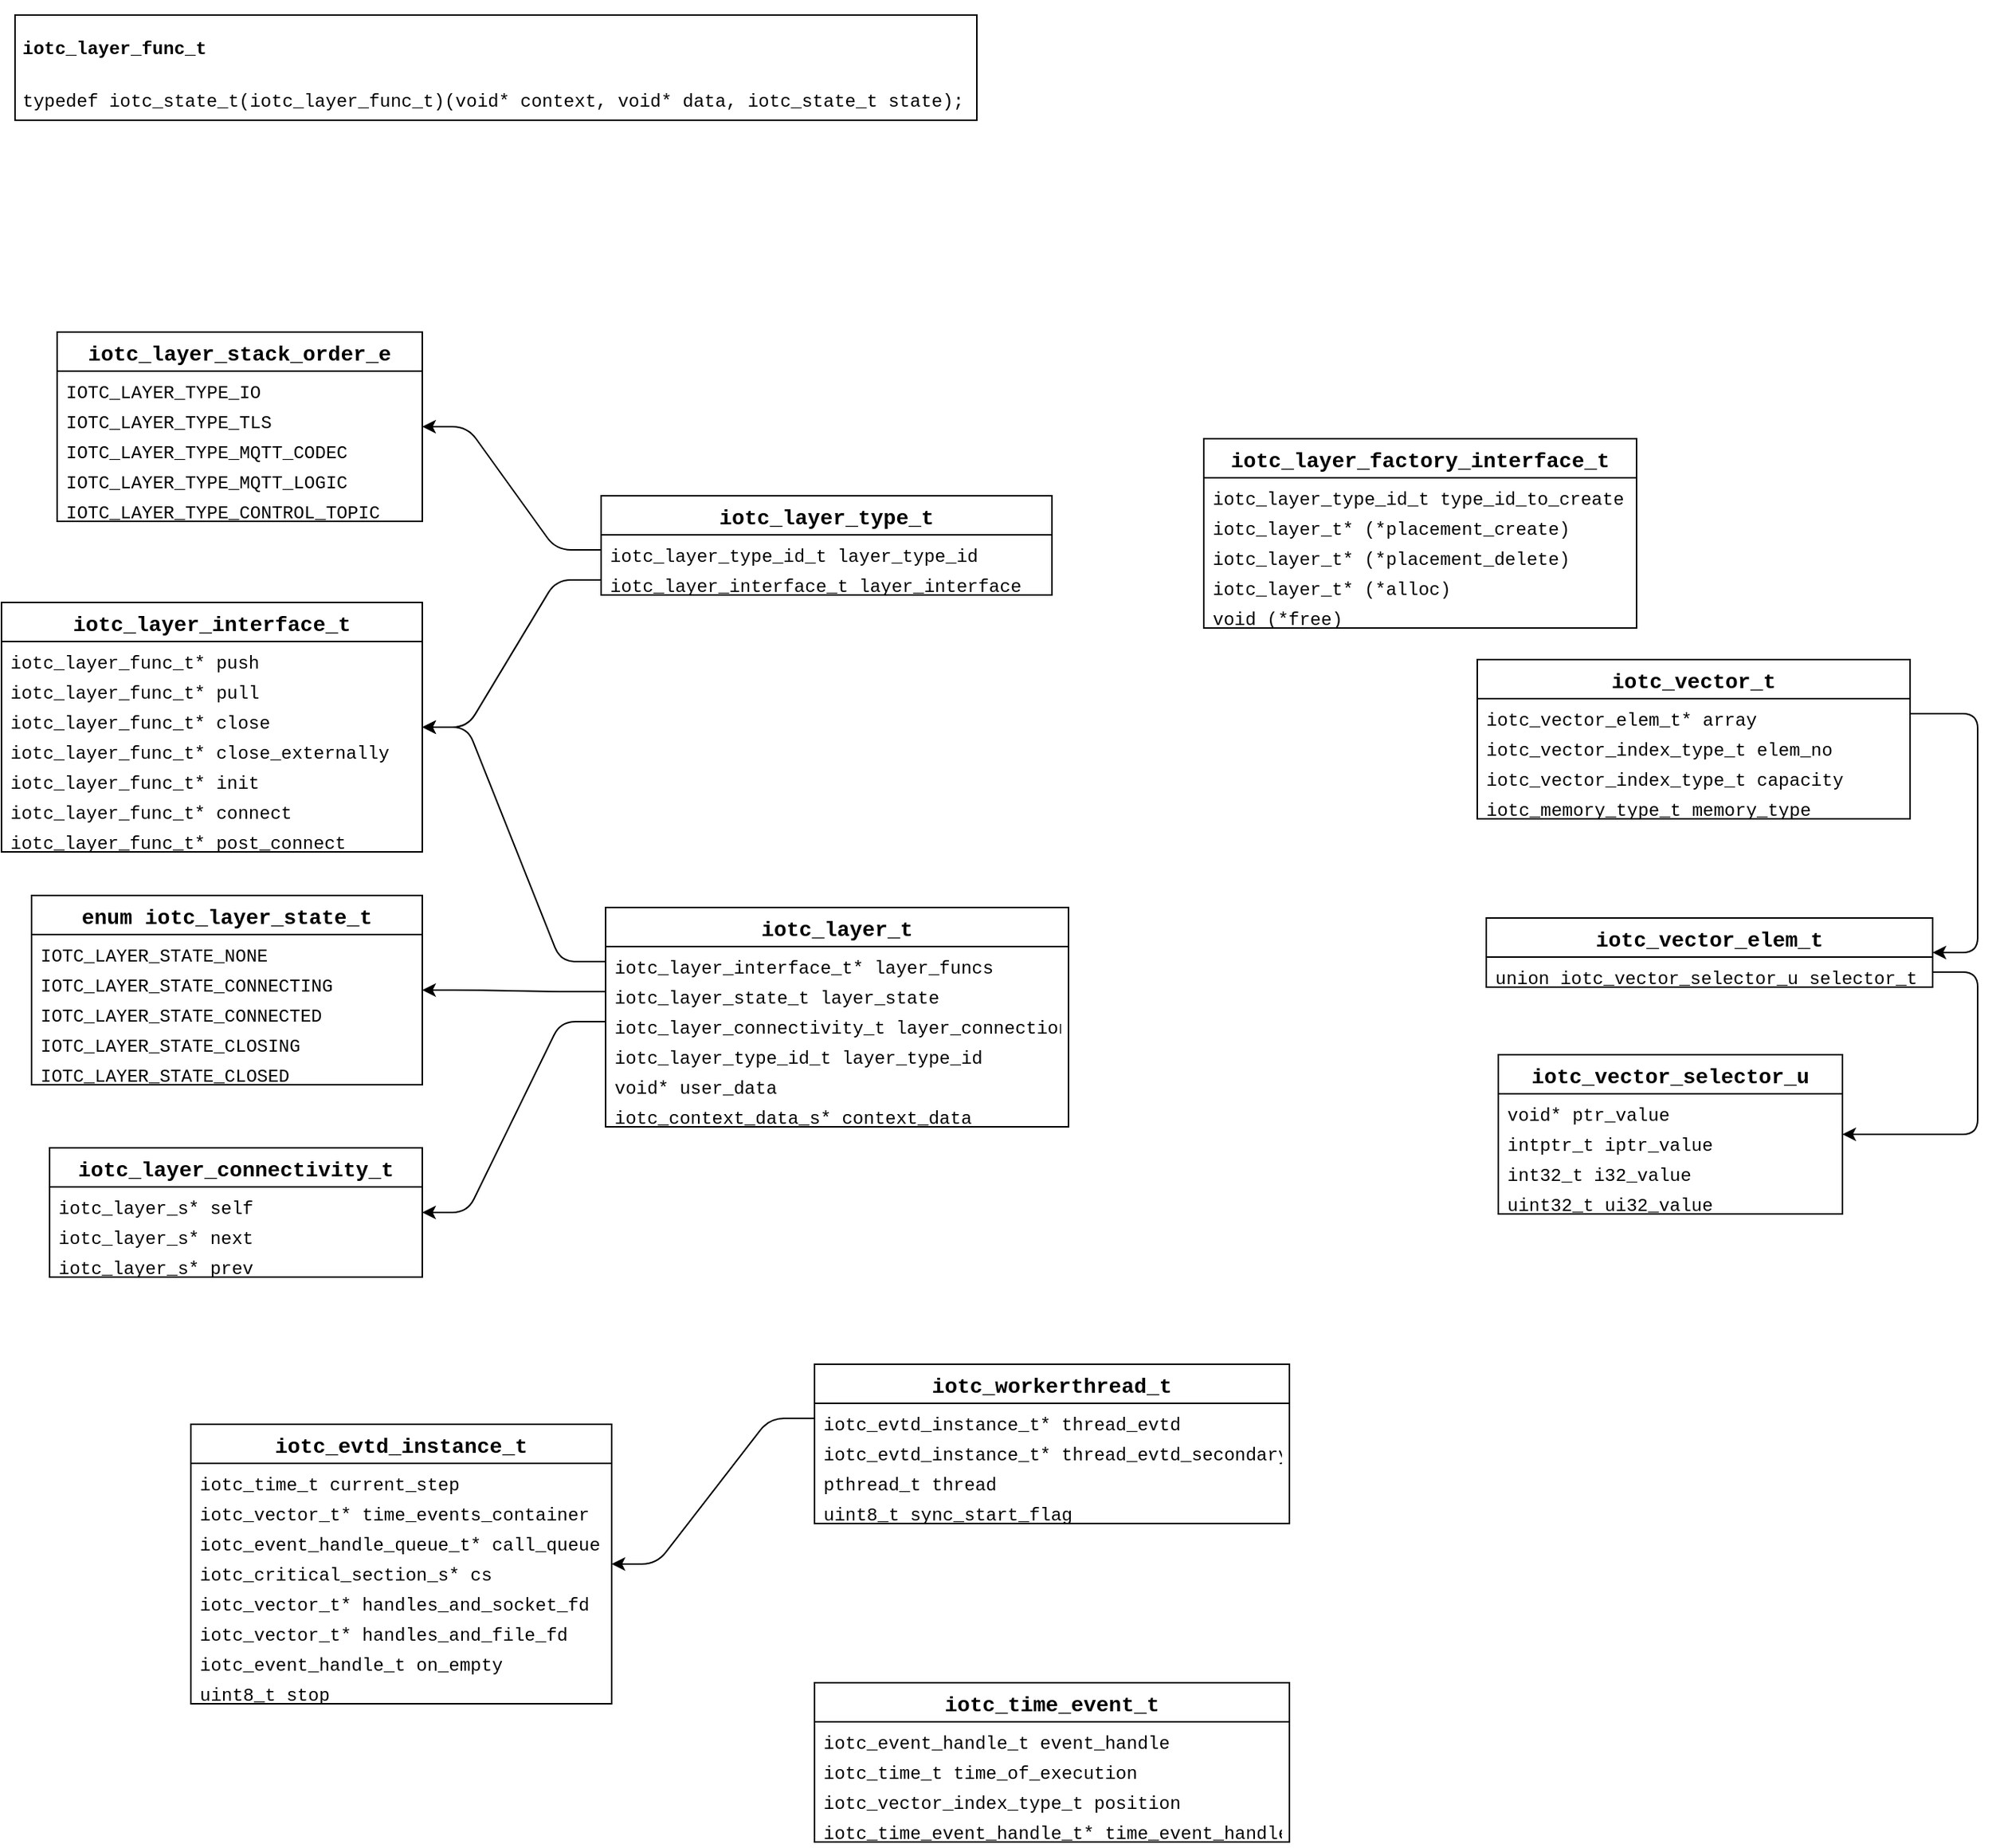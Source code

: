 <mxfile version="13.6.5" type="github">
  <diagram name="Page-1" id="c4acf3e9-155e-7222-9cf6-157b1a14988f">
    <mxGraphModel dx="2523" dy="2019" grid="0" gridSize="10" guides="1" tooltips="1" connect="1" arrows="1" fold="1" page="1" pageScale="1" pageWidth="850" pageHeight="1100" background="#ffffff" math="0" shadow="0">
      <root>
        <mxCell id="0" />
        <mxCell id="1" parent="0" />
        <mxCell id="N3X8aQaMnxB1786Qqk0I-110" value="&lt;h1&gt;&lt;span style=&quot;font-size: 12px&quot;&gt;iotc_layer_func_t&lt;/span&gt;&lt;br&gt;&lt;/h1&gt;&lt;p&gt;typedef iotc_state_t(iotc_layer_func_t)(void* context, void* data, iotc_state_t state);&lt;br&gt;&lt;/p&gt;" style="text;html=1;fillColor=none;spacing=5;spacingTop=-20;whiteSpace=wrap;overflow=hidden;rounded=0;strokeColor=#000000;fontFamily=Courier New;" vertex="1" parent="1">
          <mxGeometry x="-265" y="-152" width="640" height="70" as="geometry" />
        </mxCell>
        <mxCell id="N3X8aQaMnxB1786Qqk0I-125" style="edgeStyle=entityRelationEdgeStyle;rounded=1;orthogonalLoop=1;jettySize=auto;html=1;fontFamily=Courier New;" edge="1" parent="1" source="N3X8aQaMnxB1786Qqk0I-121" target="N3X8aQaMnxB1786Qqk0I-61">
          <mxGeometry relative="1" as="geometry" />
        </mxCell>
        <mxCell id="N3X8aQaMnxB1786Qqk0I-144" style="edgeStyle=entityRelationEdgeStyle;orthogonalLoop=1;jettySize=auto;html=1;fontFamily=Courier New;" edge="1" parent="1" source="N3X8aQaMnxB1786Qqk0I-136" target="N3X8aQaMnxB1786Qqk0I-61">
          <mxGeometry relative="1" as="geometry">
            <mxPoint x="70" y="619" as="targetPoint" />
          </mxGeometry>
        </mxCell>
        <mxCell id="N3X8aQaMnxB1786Qqk0I-145" style="edgeStyle=entityRelationEdgeStyle;orthogonalLoop=1;jettySize=auto;html=1;fontFamily=Courier New;" edge="1" parent="1" source="N3X8aQaMnxB1786Qqk0I-137" target="N3X8aQaMnxB1786Qqk0I-127">
          <mxGeometry relative="1" as="geometry" />
        </mxCell>
        <mxCell id="N3X8aQaMnxB1786Qqk0I-127" value="iotc_layer_connectivity_t" style="swimlane;fontStyle=1;childLayout=stackLayout;horizontal=1;startSize=26;horizontalStack=0;resizeParent=1;resizeParentMax=0;resizeLast=0;collapsible=1;marginBottom=0;align=center;fontSize=14;fontFamily=Courier New;" vertex="1" parent="1">
          <mxGeometry x="-242" y="602" width="248" height="86" as="geometry" />
        </mxCell>
        <mxCell id="N3X8aQaMnxB1786Qqk0I-128" value="iotc_layer_s* self" style="text;fillColor=none;spacingLeft=4;spacingRight=4;overflow=hidden;rotatable=0;points=[[0,0.5],[1,0.5]];portConstraint=eastwest;fontSize=12;fontFamily=Courier New;dashed=1;" vertex="1" parent="N3X8aQaMnxB1786Qqk0I-127">
          <mxGeometry y="26" width="248" height="20" as="geometry" />
        </mxCell>
        <mxCell id="N3X8aQaMnxB1786Qqk0I-129" value="iotc_layer_s* next" style="text;fillColor=none;spacingLeft=4;spacingRight=4;overflow=hidden;rotatable=0;points=[[0,0.5],[1,0.5]];portConstraint=eastwest;fontSize=12;fontFamily=Courier New;dashed=1;" vertex="1" parent="N3X8aQaMnxB1786Qqk0I-127">
          <mxGeometry y="46" width="248" height="20" as="geometry" />
        </mxCell>
        <mxCell id="N3X8aQaMnxB1786Qqk0I-130" value="iotc_layer_s* prev" style="text;strokeColor=none;fillColor=none;spacingLeft=4;spacingRight=4;overflow=hidden;rotatable=0;points=[[0,0.5],[1,0.5]];portConstraint=eastwest;fontSize=12;fontFamily=Courier New;" vertex="1" parent="N3X8aQaMnxB1786Qqk0I-127">
          <mxGeometry y="66" width="248" height="20" as="geometry" />
        </mxCell>
        <mxCell id="N3X8aQaMnxB1786Qqk0I-146" style="edgeStyle=entityRelationEdgeStyle;orthogonalLoop=1;jettySize=auto;html=1;fontFamily=Courier New;" edge="1" parent="1" source="N3X8aQaMnxB1786Qqk0I-141" target="N3X8aQaMnxB1786Qqk0I-111">
          <mxGeometry relative="1" as="geometry" />
        </mxCell>
        <mxCell id="N3X8aQaMnxB1786Qqk0I-135" value="iotc_layer_t" style="swimlane;fontStyle=1;childLayout=stackLayout;horizontal=1;startSize=26;horizontalStack=0;resizeParent=1;resizeParentMax=0;resizeLast=0;collapsible=1;marginBottom=0;align=center;fontSize=14;fontFamily=Courier New;" vertex="1" parent="1">
          <mxGeometry x="128" y="442" width="308" height="146" as="geometry" />
        </mxCell>
        <mxCell id="N3X8aQaMnxB1786Qqk0I-136" value="iotc_layer_interface_t* layer_funcs" style="text;fillColor=none;spacingLeft=4;spacingRight=4;overflow=hidden;rotatable=0;points=[[0,0.5],[1,0.5]];portConstraint=eastwest;fontSize=12;fontFamily=Courier New;dashed=1;" vertex="1" parent="N3X8aQaMnxB1786Qqk0I-135">
          <mxGeometry y="26" width="308" height="20" as="geometry" />
        </mxCell>
        <mxCell id="N3X8aQaMnxB1786Qqk0I-141" value="iotc_layer_state_t layer_state" style="text;strokeColor=none;fillColor=none;spacingLeft=4;spacingRight=4;overflow=hidden;rotatable=0;points=[[0,0.5],[1,0.5]];portConstraint=eastwest;fontSize=12;fontFamily=Courier New;" vertex="1" parent="N3X8aQaMnxB1786Qqk0I-135">
          <mxGeometry y="46" width="308" height="20" as="geometry" />
        </mxCell>
        <mxCell id="N3X8aQaMnxB1786Qqk0I-137" value="iotc_layer_connectivity_t layer_connection" style="text;fillColor=none;spacingLeft=4;spacingRight=4;overflow=hidden;rotatable=0;points=[[0,0.5],[1,0.5]];portConstraint=eastwest;fontSize=12;fontFamily=Courier New;dashed=1;" vertex="1" parent="N3X8aQaMnxB1786Qqk0I-135">
          <mxGeometry y="66" width="308" height="20" as="geometry" />
        </mxCell>
        <mxCell id="N3X8aQaMnxB1786Qqk0I-138" value="iotc_layer_type_id_t layer_type_id" style="text;strokeColor=none;fillColor=none;spacingLeft=4;spacingRight=4;overflow=hidden;rotatable=0;points=[[0,0.5],[1,0.5]];portConstraint=eastwest;fontSize=12;fontFamily=Courier New;" vertex="1" parent="N3X8aQaMnxB1786Qqk0I-135">
          <mxGeometry y="86" width="308" height="20" as="geometry" />
        </mxCell>
        <mxCell id="N3X8aQaMnxB1786Qqk0I-139" value="void* user_data" style="text;strokeColor=none;fillColor=none;spacingLeft=4;spacingRight=4;overflow=hidden;rotatable=0;points=[[0,0.5],[1,0.5]];portConstraint=eastwest;fontSize=12;fontFamily=Courier New;" vertex="1" parent="N3X8aQaMnxB1786Qqk0I-135">
          <mxGeometry y="106" width="308" height="20" as="geometry" />
        </mxCell>
        <mxCell id="N3X8aQaMnxB1786Qqk0I-140" value="iotc_context_data_s* context_data" style="text;strokeColor=none;fillColor=none;spacingLeft=4;spacingRight=4;overflow=hidden;rotatable=0;points=[[0,0.5],[1,0.5]];portConstraint=eastwest;fontSize=12;fontFamily=Courier New;" vertex="1" parent="N3X8aQaMnxB1786Qqk0I-135">
          <mxGeometry y="126" width="308" height="20" as="geometry" />
        </mxCell>
        <mxCell id="N3X8aQaMnxB1786Qqk0I-162" style="edgeStyle=entityRelationEdgeStyle;orthogonalLoop=1;jettySize=auto;html=1;fontFamily=Courier New;" edge="1" parent="1" source="N3X8aQaMnxB1786Qqk0I-120" target="N3X8aQaMnxB1786Qqk0I-155">
          <mxGeometry relative="1" as="geometry" />
        </mxCell>
        <mxCell id="N3X8aQaMnxB1786Qqk0I-61" value="iotc_layer_interface_t" style="swimlane;fontStyle=1;childLayout=stackLayout;horizontal=1;startSize=26;horizontalStack=0;resizeParent=1;resizeParentMax=0;resizeLast=0;collapsible=1;marginBottom=0;align=center;fontSize=14;fontFamily=Courier New;" vertex="1" parent="1">
          <mxGeometry x="-274" y="239" width="280" height="166" as="geometry" />
        </mxCell>
        <mxCell id="N3X8aQaMnxB1786Qqk0I-62" value="iotc_layer_func_t* push" style="text;fillColor=none;spacingLeft=4;spacingRight=4;overflow=hidden;rotatable=0;points=[[0,0.5],[1,0.5]];portConstraint=eastwest;fontSize=12;fontFamily=Courier New;dashed=1;" vertex="1" parent="N3X8aQaMnxB1786Qqk0I-61">
          <mxGeometry y="26" width="280" height="20" as="geometry" />
        </mxCell>
        <mxCell id="N3X8aQaMnxB1786Qqk0I-63" value="iotc_layer_func_t* pull" style="text;fillColor=none;spacingLeft=4;spacingRight=4;overflow=hidden;rotatable=0;points=[[0,0.5],[1,0.5]];portConstraint=eastwest;fontSize=12;fontFamily=Courier New;dashed=1;" vertex="1" parent="N3X8aQaMnxB1786Qqk0I-61">
          <mxGeometry y="46" width="280" height="20" as="geometry" />
        </mxCell>
        <mxCell id="N3X8aQaMnxB1786Qqk0I-64" value="iotc_layer_func_t* close" style="text;strokeColor=none;fillColor=none;spacingLeft=4;spacingRight=4;overflow=hidden;rotatable=0;points=[[0,0.5],[1,0.5]];portConstraint=eastwest;fontSize=12;fontFamily=Courier New;" vertex="1" parent="N3X8aQaMnxB1786Qqk0I-61">
          <mxGeometry y="66" width="280" height="20" as="geometry" />
        </mxCell>
        <mxCell id="N3X8aQaMnxB1786Qqk0I-80" value="iotc_layer_func_t* close_externally" style="text;strokeColor=none;fillColor=none;spacingLeft=4;spacingRight=4;overflow=hidden;rotatable=0;points=[[0,0.5],[1,0.5]];portConstraint=eastwest;fontSize=12;fontFamily=Courier New;" vertex="1" parent="N3X8aQaMnxB1786Qqk0I-61">
          <mxGeometry y="86" width="280" height="20" as="geometry" />
        </mxCell>
        <mxCell id="N3X8aQaMnxB1786Qqk0I-81" value="iotc_layer_func_t* init" style="text;strokeColor=none;fillColor=none;spacingLeft=4;spacingRight=4;overflow=hidden;rotatable=0;points=[[0,0.5],[1,0.5]];portConstraint=eastwest;fontSize=12;fontFamily=Courier New;" vertex="1" parent="N3X8aQaMnxB1786Qqk0I-61">
          <mxGeometry y="106" width="280" height="20" as="geometry" />
        </mxCell>
        <mxCell id="N3X8aQaMnxB1786Qqk0I-82" value="iotc_layer_func_t* connect" style="text;strokeColor=none;fillColor=none;spacingLeft=4;spacingRight=4;overflow=hidden;rotatable=0;points=[[0,0.5],[1,0.5]];portConstraint=eastwest;fontSize=12;fontFamily=Courier New;" vertex="1" parent="N3X8aQaMnxB1786Qqk0I-61">
          <mxGeometry y="126" width="280" height="20" as="geometry" />
        </mxCell>
        <mxCell id="N3X8aQaMnxB1786Qqk0I-83" value="iotc_layer_func_t* post_connect" style="text;strokeColor=none;fillColor=none;spacingLeft=4;spacingRight=4;overflow=hidden;rotatable=0;points=[[0,0.5],[1,0.5]];portConstraint=eastwest;fontSize=12;fontFamily=Courier New;" vertex="1" parent="N3X8aQaMnxB1786Qqk0I-61">
          <mxGeometry y="146" width="280" height="20" as="geometry" />
        </mxCell>
        <mxCell id="N3X8aQaMnxB1786Qqk0I-111" value="enum iotc_layer_state_t" style="swimlane;fontStyle=1;childLayout=stackLayout;horizontal=1;startSize=26;horizontalStack=0;resizeParent=1;resizeParentMax=0;resizeLast=0;collapsible=1;marginBottom=0;align=center;fontSize=14;fontFamily=Courier New;" vertex="1" parent="1">
          <mxGeometry x="-254" y="434" width="260" height="126" as="geometry" />
        </mxCell>
        <mxCell id="N3X8aQaMnxB1786Qqk0I-112" value="IOTC_LAYER_STATE_NONE" style="text;strokeColor=none;fillColor=none;spacingLeft=4;spacingRight=4;overflow=hidden;rotatable=0;points=[[0,0.5],[1,0.5]];portConstraint=eastwest;fontSize=12;fontFamily=Courier New;" vertex="1" parent="N3X8aQaMnxB1786Qqk0I-111">
          <mxGeometry y="26" width="260" height="20" as="geometry" />
        </mxCell>
        <mxCell id="N3X8aQaMnxB1786Qqk0I-113" value="IOTC_LAYER_STATE_CONNECTING" style="text;strokeColor=none;fillColor=none;spacingLeft=4;spacingRight=4;overflow=hidden;rotatable=0;points=[[0,0.5],[1,0.5]];portConstraint=eastwest;fontSize=12;fontFamily=Courier New;" vertex="1" parent="N3X8aQaMnxB1786Qqk0I-111">
          <mxGeometry y="46" width="260" height="20" as="geometry" />
        </mxCell>
        <mxCell id="N3X8aQaMnxB1786Qqk0I-114" value="IOTC_LAYER_STATE_CONNECTED" style="text;strokeColor=none;fillColor=none;spacingLeft=4;spacingRight=4;overflow=hidden;rotatable=0;points=[[0,0.5],[1,0.5]];portConstraint=eastwest;fontSize=12;fontFamily=Courier New;" vertex="1" parent="N3X8aQaMnxB1786Qqk0I-111">
          <mxGeometry y="66" width="260" height="20" as="geometry" />
        </mxCell>
        <mxCell id="N3X8aQaMnxB1786Qqk0I-115" value="IOTC_LAYER_STATE_CLOSING" style="text;strokeColor=none;fillColor=none;spacingLeft=4;spacingRight=4;overflow=hidden;rotatable=0;points=[[0,0.5],[1,0.5]];portConstraint=eastwest;fontSize=12;fontFamily=Courier New;" vertex="1" parent="N3X8aQaMnxB1786Qqk0I-111">
          <mxGeometry y="86" width="260" height="20" as="geometry" />
        </mxCell>
        <mxCell id="N3X8aQaMnxB1786Qqk0I-116" value="IOTC_LAYER_STATE_CLOSED" style="text;strokeColor=none;fillColor=none;spacingLeft=4;spacingRight=4;overflow=hidden;rotatable=0;points=[[0,0.5],[1,0.5]];portConstraint=eastwest;fontSize=12;fontFamily=Courier New;" vertex="1" parent="N3X8aQaMnxB1786Qqk0I-111">
          <mxGeometry y="106" width="260" height="20" as="geometry" />
        </mxCell>
        <mxCell id="N3X8aQaMnxB1786Qqk0I-119" value="iotc_layer_type_t" style="swimlane;fontStyle=1;childLayout=stackLayout;horizontal=1;startSize=26;horizontalStack=0;resizeParent=1;resizeParentMax=0;resizeLast=0;collapsible=1;marginBottom=0;align=center;fontSize=14;fontFamily=Courier New;" vertex="1" parent="1">
          <mxGeometry x="125" y="168" width="300" height="66" as="geometry" />
        </mxCell>
        <mxCell id="N3X8aQaMnxB1786Qqk0I-120" value="iotc_layer_type_id_t layer_type_id" style="text;strokeColor=none;fillColor=none;spacingLeft=4;spacingRight=4;overflow=hidden;rotatable=0;points=[[0,0.5],[1,0.5]];portConstraint=eastwest;fontSize=12;fontFamily=Courier New;" vertex="1" parent="N3X8aQaMnxB1786Qqk0I-119">
          <mxGeometry y="26" width="300" height="20" as="geometry" />
        </mxCell>
        <mxCell id="N3X8aQaMnxB1786Qqk0I-121" value="iotc_layer_interface_t layer_interface" style="text;strokeColor=none;fillColor=none;spacingLeft=4;spacingRight=4;overflow=hidden;rotatable=0;points=[[0,0.5],[1,0.5]];portConstraint=eastwest;fontSize=12;fontFamily=Courier New;" vertex="1" parent="N3X8aQaMnxB1786Qqk0I-119">
          <mxGeometry y="46" width="300" height="20" as="geometry" />
        </mxCell>
        <mxCell id="N3X8aQaMnxB1786Qqk0I-155" value="iotc_layer_stack_order_e" style="swimlane;fontStyle=1;childLayout=stackLayout;horizontal=1;startSize=26;horizontalStack=0;resizeParent=1;resizeParentMax=0;resizeLast=0;collapsible=1;marginBottom=0;align=center;fontSize=14;fontFamily=Courier New;" vertex="1" parent="1">
          <mxGeometry x="-237" y="59" width="243" height="126" as="geometry" />
        </mxCell>
        <mxCell id="N3X8aQaMnxB1786Qqk0I-156" value="IOTC_LAYER_TYPE_IO" style="text;strokeColor=none;fillColor=none;spacingLeft=4;spacingRight=4;overflow=hidden;rotatable=0;points=[[0,0.5],[1,0.5]];portConstraint=eastwest;fontSize=12;fontFamily=Courier New;" vertex="1" parent="N3X8aQaMnxB1786Qqk0I-155">
          <mxGeometry y="26" width="243" height="20" as="geometry" />
        </mxCell>
        <mxCell id="N3X8aQaMnxB1786Qqk0I-157" value="IOTC_LAYER_TYPE_TLS" style="text;fillColor=none;spacingLeft=4;spacingRight=4;overflow=hidden;rotatable=0;points=[[0,0.5],[1,0.5]];portConstraint=eastwest;fontSize=12;fontFamily=Courier New;dashed=1;" vertex="1" parent="N3X8aQaMnxB1786Qqk0I-155">
          <mxGeometry y="46" width="243" height="20" as="geometry" />
        </mxCell>
        <mxCell id="N3X8aQaMnxB1786Qqk0I-158" value="IOTC_LAYER_TYPE_MQTT_CODEC" style="text;fillColor=none;spacingLeft=4;spacingRight=4;overflow=hidden;rotatable=0;points=[[0,0.5],[1,0.5]];portConstraint=eastwest;fontSize=12;fontFamily=Courier New;dashed=1;" vertex="1" parent="N3X8aQaMnxB1786Qqk0I-155">
          <mxGeometry y="66" width="243" height="20" as="geometry" />
        </mxCell>
        <mxCell id="N3X8aQaMnxB1786Qqk0I-159" value="IOTC_LAYER_TYPE_MQTT_LOGIC" style="text;strokeColor=none;fillColor=none;spacingLeft=4;spacingRight=4;overflow=hidden;rotatable=0;points=[[0,0.5],[1,0.5]];portConstraint=eastwest;fontSize=12;fontFamily=Courier New;" vertex="1" parent="N3X8aQaMnxB1786Qqk0I-155">
          <mxGeometry y="86" width="243" height="20" as="geometry" />
        </mxCell>
        <mxCell id="N3X8aQaMnxB1786Qqk0I-160" value="IOTC_LAYER_TYPE_CONTROL_TOPIC" style="text;strokeColor=none;fillColor=none;spacingLeft=4;spacingRight=4;overflow=hidden;rotatable=0;points=[[0,0.5],[1,0.5]];portConstraint=eastwest;fontSize=12;fontFamily=Courier New;" vertex="1" parent="N3X8aQaMnxB1786Qqk0I-155">
          <mxGeometry y="106" width="243" height="20" as="geometry" />
        </mxCell>
        <mxCell id="N3X8aQaMnxB1786Qqk0I-147" value="iotc_layer_factory_interface_t" style="swimlane;fontStyle=1;childLayout=stackLayout;horizontal=1;startSize=26;horizontalStack=0;resizeParent=1;resizeParentMax=0;resizeLast=0;collapsible=1;marginBottom=0;align=center;fontSize=14;fontFamily=Courier New;" vertex="1" parent="1">
          <mxGeometry x="526" y="130" width="288" height="126" as="geometry" />
        </mxCell>
        <mxCell id="N3X8aQaMnxB1786Qqk0I-148" value="iotc_layer_type_id_t type_id_to_create" style="text;fillColor=none;spacingLeft=4;spacingRight=4;overflow=hidden;rotatable=0;points=[[0,0.5],[1,0.5]];portConstraint=eastwest;fontSize=12;fontFamily=Courier New;dashed=1;" vertex="1" parent="N3X8aQaMnxB1786Qqk0I-147">
          <mxGeometry y="26" width="288" height="20" as="geometry" />
        </mxCell>
        <mxCell id="N3X8aQaMnxB1786Qqk0I-149" value="iotc_layer_t* (*placement_create)" style="text;fillColor=none;spacingLeft=4;spacingRight=4;overflow=hidden;rotatable=0;points=[[0,0.5],[1,0.5]];portConstraint=eastwest;fontSize=12;fontFamily=Courier New;dashed=1;" vertex="1" parent="N3X8aQaMnxB1786Qqk0I-147">
          <mxGeometry y="46" width="288" height="20" as="geometry" />
        </mxCell>
        <mxCell id="N3X8aQaMnxB1786Qqk0I-150" value="iotc_layer_t* (*placement_delete)" style="text;strokeColor=none;fillColor=none;spacingLeft=4;spacingRight=4;overflow=hidden;rotatable=0;points=[[0,0.5],[1,0.5]];portConstraint=eastwest;fontSize=12;fontFamily=Courier New;" vertex="1" parent="N3X8aQaMnxB1786Qqk0I-147">
          <mxGeometry y="66" width="288" height="20" as="geometry" />
        </mxCell>
        <mxCell id="N3X8aQaMnxB1786Qqk0I-151" value="iotc_layer_t* (*alloc)" style="text;strokeColor=none;fillColor=none;spacingLeft=4;spacingRight=4;overflow=hidden;rotatable=0;points=[[0,0.5],[1,0.5]];portConstraint=eastwest;fontSize=12;fontFamily=Courier New;" vertex="1" parent="N3X8aQaMnxB1786Qqk0I-147">
          <mxGeometry y="86" width="288" height="20" as="geometry" />
        </mxCell>
        <mxCell id="N3X8aQaMnxB1786Qqk0I-152" value="void (*free)" style="text;strokeColor=none;fillColor=none;spacingLeft=4;spacingRight=4;overflow=hidden;rotatable=0;points=[[0,0.5],[1,0.5]];portConstraint=eastwest;fontSize=12;fontFamily=Courier New;" vertex="1" parent="N3X8aQaMnxB1786Qqk0I-147">
          <mxGeometry y="106" width="288" height="20" as="geometry" />
        </mxCell>
        <mxCell id="N3X8aQaMnxB1786Qqk0I-174" value="iotc_vector_selector_u" style="swimlane;fontStyle=1;childLayout=stackLayout;horizontal=1;startSize=26;horizontalStack=0;resizeParent=1;resizeParentMax=0;resizeLast=0;collapsible=1;marginBottom=0;align=center;fontSize=14;fontFamily=Courier New;" vertex="1" parent="1">
          <mxGeometry x="722" y="540" width="229" height="106" as="geometry" />
        </mxCell>
        <mxCell id="N3X8aQaMnxB1786Qqk0I-175" value="void* ptr_value" style="text;fillColor=none;spacingLeft=4;spacingRight=4;overflow=hidden;rotatable=0;points=[[0,0.5],[1,0.5]];portConstraint=eastwest;fontSize=12;fontFamily=Courier New;dashed=1;" vertex="1" parent="N3X8aQaMnxB1786Qqk0I-174">
          <mxGeometry y="26" width="229" height="20" as="geometry" />
        </mxCell>
        <mxCell id="N3X8aQaMnxB1786Qqk0I-176" value="intptr_t iptr_value" style="text;fillColor=none;spacingLeft=4;spacingRight=4;overflow=hidden;rotatable=0;points=[[0,0.5],[1,0.5]];portConstraint=eastwest;fontSize=12;fontFamily=Courier New;dashed=1;" vertex="1" parent="N3X8aQaMnxB1786Qqk0I-174">
          <mxGeometry y="46" width="229" height="20" as="geometry" />
        </mxCell>
        <mxCell id="N3X8aQaMnxB1786Qqk0I-177" value="int32_t i32_value" style="text;strokeColor=none;fillColor=none;spacingLeft=4;spacingRight=4;overflow=hidden;rotatable=0;points=[[0,0.5],[1,0.5]];portConstraint=eastwest;fontSize=12;fontFamily=Courier New;" vertex="1" parent="N3X8aQaMnxB1786Qqk0I-174">
          <mxGeometry y="66" width="229" height="20" as="geometry" />
        </mxCell>
        <mxCell id="N3X8aQaMnxB1786Qqk0I-178" value="uint32_t ui32_value" style="text;strokeColor=none;fillColor=none;spacingLeft=4;spacingRight=4;overflow=hidden;rotatable=0;points=[[0,0.5],[1,0.5]];portConstraint=eastwest;fontSize=12;fontFamily=Courier New;" vertex="1" parent="N3X8aQaMnxB1786Qqk0I-174">
          <mxGeometry y="86" width="229" height="20" as="geometry" />
        </mxCell>
        <mxCell id="N3X8aQaMnxB1786Qqk0I-169" value="iotc_vector_elem_t" style="swimlane;fontStyle=1;childLayout=stackLayout;horizontal=1;startSize=26;horizontalStack=0;resizeParent=1;resizeParentMax=0;resizeLast=0;collapsible=1;marginBottom=0;align=center;fontSize=14;fontFamily=Courier New;" vertex="1" parent="1">
          <mxGeometry x="714" y="449" width="297" height="46" as="geometry" />
        </mxCell>
        <mxCell id="N3X8aQaMnxB1786Qqk0I-170" value="union iotc_vector_selector_u selector_t" style="text;fillColor=none;spacingLeft=4;spacingRight=4;overflow=hidden;rotatable=0;points=[[0,0.5],[1,0.5]];portConstraint=eastwest;fontSize=12;fontFamily=Courier New;dashed=1;" vertex="1" parent="N3X8aQaMnxB1786Qqk0I-169">
          <mxGeometry y="26" width="297" height="20" as="geometry" />
        </mxCell>
        <mxCell id="N3X8aQaMnxB1786Qqk0I-163" value="iotc_vector_t" style="swimlane;fontStyle=1;childLayout=stackLayout;horizontal=1;startSize=26;horizontalStack=0;resizeParent=1;resizeParentMax=0;resizeLast=0;collapsible=1;marginBottom=0;align=center;fontSize=14;fontFamily=Courier New;" vertex="1" parent="1">
          <mxGeometry x="708" y="277" width="288" height="106" as="geometry" />
        </mxCell>
        <mxCell id="N3X8aQaMnxB1786Qqk0I-164" value="iotc_vector_elem_t* array" style="text;fillColor=none;spacingLeft=4;spacingRight=4;overflow=hidden;rotatable=0;points=[[0,0.5],[1,0.5]];portConstraint=eastwest;fontSize=12;fontFamily=Courier New;dashed=1;" vertex="1" parent="N3X8aQaMnxB1786Qqk0I-163">
          <mxGeometry y="26" width="288" height="20" as="geometry" />
        </mxCell>
        <mxCell id="N3X8aQaMnxB1786Qqk0I-165" value="iotc_vector_index_type_t elem_no" style="text;fillColor=none;spacingLeft=4;spacingRight=4;overflow=hidden;rotatable=0;points=[[0,0.5],[1,0.5]];portConstraint=eastwest;fontSize=12;fontFamily=Courier New;dashed=1;" vertex="1" parent="N3X8aQaMnxB1786Qqk0I-163">
          <mxGeometry y="46" width="288" height="20" as="geometry" />
        </mxCell>
        <mxCell id="N3X8aQaMnxB1786Qqk0I-166" value="iotc_vector_index_type_t capacity" style="text;strokeColor=none;fillColor=none;spacingLeft=4;spacingRight=4;overflow=hidden;rotatable=0;points=[[0,0.5],[1,0.5]];portConstraint=eastwest;fontSize=12;fontFamily=Courier New;" vertex="1" parent="N3X8aQaMnxB1786Qqk0I-163">
          <mxGeometry y="66" width="288" height="20" as="geometry" />
        </mxCell>
        <mxCell id="N3X8aQaMnxB1786Qqk0I-167" value="iotc_memory_type_t memory_type" style="text;strokeColor=none;fillColor=none;spacingLeft=4;spacingRight=4;overflow=hidden;rotatable=0;points=[[0,0.5],[1,0.5]];portConstraint=eastwest;fontSize=12;fontFamily=Courier New;" vertex="1" parent="N3X8aQaMnxB1786Qqk0I-163">
          <mxGeometry y="86" width="288" height="20" as="geometry" />
        </mxCell>
        <mxCell id="N3X8aQaMnxB1786Qqk0I-179" style="edgeStyle=entityRelationEdgeStyle;orthogonalLoop=1;jettySize=auto;html=1;fontFamily=Courier New;" edge="1" parent="1" source="N3X8aQaMnxB1786Qqk0I-164" target="N3X8aQaMnxB1786Qqk0I-169">
          <mxGeometry relative="1" as="geometry" />
        </mxCell>
        <mxCell id="N3X8aQaMnxB1786Qqk0I-180" style="edgeStyle=entityRelationEdgeStyle;orthogonalLoop=1;jettySize=auto;html=1;fontFamily=Courier New;" edge="1" parent="1" source="N3X8aQaMnxB1786Qqk0I-170" target="N3X8aQaMnxB1786Qqk0I-174">
          <mxGeometry relative="1" as="geometry" />
        </mxCell>
        <mxCell id="N3X8aQaMnxB1786Qqk0I-195" style="edgeStyle=entityRelationEdgeStyle;orthogonalLoop=1;jettySize=auto;html=1;fontFamily=Courier New;" edge="1" parent="1" source="N3X8aQaMnxB1786Qqk0I-182" target="N3X8aQaMnxB1786Qqk0I-186">
          <mxGeometry relative="1" as="geometry" />
        </mxCell>
        <mxCell id="N3X8aQaMnxB1786Qqk0I-186" value="iotc_evtd_instance_t" style="swimlane;fontStyle=1;childLayout=stackLayout;horizontal=1;startSize=26;horizontalStack=0;resizeParent=1;resizeParentMax=0;resizeLast=0;collapsible=1;marginBottom=0;align=center;fontSize=14;fontFamily=Courier New;" vertex="1" parent="1">
          <mxGeometry x="-148" y="786" width="280" height="186" as="geometry" />
        </mxCell>
        <mxCell id="N3X8aQaMnxB1786Qqk0I-187" value="iotc_time_t current_step" style="text;fillColor=none;spacingLeft=4;spacingRight=4;overflow=hidden;rotatable=0;points=[[0,0.5],[1,0.5]];portConstraint=eastwest;fontSize=12;fontFamily=Courier New;dashed=1;" vertex="1" parent="N3X8aQaMnxB1786Qqk0I-186">
          <mxGeometry y="26" width="280" height="20" as="geometry" />
        </mxCell>
        <mxCell id="N3X8aQaMnxB1786Qqk0I-188" value="iotc_vector_t* time_events_container" style="text;fillColor=none;spacingLeft=4;spacingRight=4;overflow=hidden;rotatable=0;points=[[0,0.5],[1,0.5]];portConstraint=eastwest;fontSize=12;fontFamily=Courier New;dashed=1;" vertex="1" parent="N3X8aQaMnxB1786Qqk0I-186">
          <mxGeometry y="46" width="280" height="20" as="geometry" />
        </mxCell>
        <mxCell id="N3X8aQaMnxB1786Qqk0I-189" value="iotc_event_handle_queue_t* call_queue" style="text;strokeColor=none;fillColor=none;spacingLeft=4;spacingRight=4;overflow=hidden;rotatable=0;points=[[0,0.5],[1,0.5]];portConstraint=eastwest;fontSize=12;fontFamily=Courier New;" vertex="1" parent="N3X8aQaMnxB1786Qqk0I-186">
          <mxGeometry y="66" width="280" height="20" as="geometry" />
        </mxCell>
        <mxCell id="N3X8aQaMnxB1786Qqk0I-190" value="iotc_critical_section_s* cs" style="text;strokeColor=none;fillColor=none;spacingLeft=4;spacingRight=4;overflow=hidden;rotatable=0;points=[[0,0.5],[1,0.5]];portConstraint=eastwest;fontSize=12;fontFamily=Courier New;" vertex="1" parent="N3X8aQaMnxB1786Qqk0I-186">
          <mxGeometry y="86" width="280" height="20" as="geometry" />
        </mxCell>
        <mxCell id="N3X8aQaMnxB1786Qqk0I-191" value="iotc_vector_t* handles_and_socket_fd" style="text;strokeColor=none;fillColor=none;spacingLeft=4;spacingRight=4;overflow=hidden;rotatable=0;points=[[0,0.5],[1,0.5]];portConstraint=eastwest;fontSize=12;fontFamily=Courier New;" vertex="1" parent="N3X8aQaMnxB1786Qqk0I-186">
          <mxGeometry y="106" width="280" height="20" as="geometry" />
        </mxCell>
        <mxCell id="N3X8aQaMnxB1786Qqk0I-192" value="iotc_vector_t* handles_and_file_fd" style="text;strokeColor=none;fillColor=none;spacingLeft=4;spacingRight=4;overflow=hidden;rotatable=0;points=[[0,0.5],[1,0.5]];portConstraint=eastwest;fontSize=12;fontFamily=Courier New;" vertex="1" parent="N3X8aQaMnxB1786Qqk0I-186">
          <mxGeometry y="126" width="280" height="20" as="geometry" />
        </mxCell>
        <mxCell id="N3X8aQaMnxB1786Qqk0I-193" value="iotc_event_handle_t on_empty" style="text;strokeColor=none;fillColor=none;spacingLeft=4;spacingRight=4;overflow=hidden;rotatable=0;points=[[0,0.5],[1,0.5]];portConstraint=eastwest;fontSize=12;fontFamily=Courier New;" vertex="1" parent="N3X8aQaMnxB1786Qqk0I-186">
          <mxGeometry y="146" width="280" height="20" as="geometry" />
        </mxCell>
        <mxCell id="N3X8aQaMnxB1786Qqk0I-194" value="uint8_t stop" style="text;strokeColor=none;fillColor=none;spacingLeft=4;spacingRight=4;overflow=hidden;rotatable=0;points=[[0,0.5],[1,0.5]];portConstraint=eastwest;fontSize=12;fontFamily=Courier New;" vertex="1" parent="N3X8aQaMnxB1786Qqk0I-186">
          <mxGeometry y="166" width="280" height="20" as="geometry" />
        </mxCell>
        <mxCell id="N3X8aQaMnxB1786Qqk0I-181" value="iotc_workerthread_t" style="swimlane;fontStyle=1;childLayout=stackLayout;horizontal=1;startSize=26;horizontalStack=0;resizeParent=1;resizeParentMax=0;resizeLast=0;collapsible=1;marginBottom=0;align=center;fontSize=14;fontFamily=Courier New;" vertex="1" parent="1">
          <mxGeometry x="267" y="746" width="316" height="106" as="geometry" />
        </mxCell>
        <mxCell id="N3X8aQaMnxB1786Qqk0I-182" value="iotc_evtd_instance_t* thread_evtd" style="text;fillColor=none;spacingLeft=4;spacingRight=4;overflow=hidden;rotatable=0;points=[[0,0.5],[1,0.5]];portConstraint=eastwest;fontSize=12;fontFamily=Courier New;dashed=1;" vertex="1" parent="N3X8aQaMnxB1786Qqk0I-181">
          <mxGeometry y="26" width="316" height="20" as="geometry" />
        </mxCell>
        <mxCell id="N3X8aQaMnxB1786Qqk0I-183" value="iotc_evtd_instance_t* thread_evtd_secondary" style="text;fillColor=none;spacingLeft=4;spacingRight=4;overflow=hidden;rotatable=0;points=[[0,0.5],[1,0.5]];portConstraint=eastwest;fontSize=12;fontFamily=Courier New;dashed=1;" vertex="1" parent="N3X8aQaMnxB1786Qqk0I-181">
          <mxGeometry y="46" width="316" height="20" as="geometry" />
        </mxCell>
        <mxCell id="N3X8aQaMnxB1786Qqk0I-184" value="pthread_t thread" style="text;strokeColor=none;fillColor=none;spacingLeft=4;spacingRight=4;overflow=hidden;rotatable=0;points=[[0,0.5],[1,0.5]];portConstraint=eastwest;fontSize=12;fontFamily=Courier New;" vertex="1" parent="N3X8aQaMnxB1786Qqk0I-181">
          <mxGeometry y="66" width="316" height="20" as="geometry" />
        </mxCell>
        <mxCell id="N3X8aQaMnxB1786Qqk0I-185" value="uint8_t sync_start_flag" style="text;strokeColor=none;fillColor=none;spacingLeft=4;spacingRight=4;overflow=hidden;rotatable=0;points=[[0,0.5],[1,0.5]];portConstraint=eastwest;fontSize=12;fontFamily=Courier New;" vertex="1" parent="N3X8aQaMnxB1786Qqk0I-181">
          <mxGeometry y="86" width="316" height="20" as="geometry" />
        </mxCell>
        <mxCell id="N3X8aQaMnxB1786Qqk0I-196" value="iotc_time_event_t" style="swimlane;fontStyle=1;childLayout=stackLayout;horizontal=1;startSize=26;horizontalStack=0;resizeParent=1;resizeParentMax=0;resizeLast=0;collapsible=1;marginBottom=0;align=center;fontSize=14;fontFamily=Courier New;" vertex="1" parent="1">
          <mxGeometry x="267" y="958" width="316" height="106" as="geometry" />
        </mxCell>
        <mxCell id="N3X8aQaMnxB1786Qqk0I-197" value="iotc_event_handle_t event_handle" style="text;fillColor=none;spacingLeft=4;spacingRight=4;overflow=hidden;rotatable=0;points=[[0,0.5],[1,0.5]];portConstraint=eastwest;fontSize=12;fontFamily=Courier New;dashed=1;" vertex="1" parent="N3X8aQaMnxB1786Qqk0I-196">
          <mxGeometry y="26" width="316" height="20" as="geometry" />
        </mxCell>
        <mxCell id="N3X8aQaMnxB1786Qqk0I-198" value="iotc_time_t time_of_execution" style="text;fillColor=none;spacingLeft=4;spacingRight=4;overflow=hidden;rotatable=0;points=[[0,0.5],[1,0.5]];portConstraint=eastwest;fontSize=12;fontFamily=Courier New;dashed=1;" vertex="1" parent="N3X8aQaMnxB1786Qqk0I-196">
          <mxGeometry y="46" width="316" height="20" as="geometry" />
        </mxCell>
        <mxCell id="N3X8aQaMnxB1786Qqk0I-199" value="iotc_vector_index_type_t position" style="text;strokeColor=none;fillColor=none;spacingLeft=4;spacingRight=4;overflow=hidden;rotatable=0;points=[[0,0.5],[1,0.5]];portConstraint=eastwest;fontSize=12;fontFamily=Courier New;" vertex="1" parent="N3X8aQaMnxB1786Qqk0I-196">
          <mxGeometry y="66" width="316" height="20" as="geometry" />
        </mxCell>
        <mxCell id="N3X8aQaMnxB1786Qqk0I-200" value="iotc_time_event_handle_t* time_event_handle" style="text;strokeColor=none;fillColor=none;spacingLeft=4;spacingRight=4;overflow=hidden;rotatable=0;points=[[0,0.5],[1,0.5]];portConstraint=eastwest;fontSize=12;fontFamily=Courier New;" vertex="1" parent="N3X8aQaMnxB1786Qqk0I-196">
          <mxGeometry y="86" width="316" height="20" as="geometry" />
        </mxCell>
      </root>
    </mxGraphModel>
  </diagram>
</mxfile>
